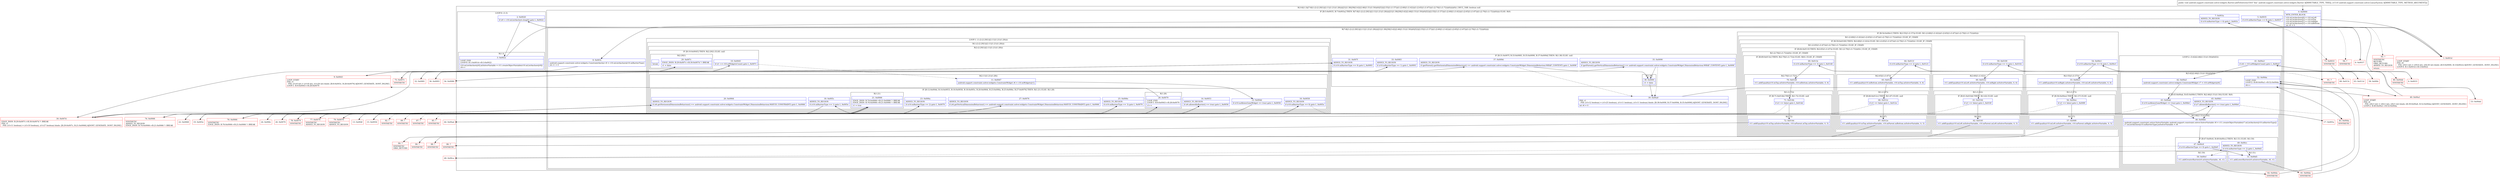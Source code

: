 digraph "CFG forandroid.support.constraint.solver.widgets.Barrier.addToSolver(Landroid\/support\/constraint\/solver\/LinearSystem;)V" {
subgraph cluster_Region_80963522 {
label = "R(3:0|(1:3)|(7:8|(1:(2:(2:29|1)|(2:11|(1:21)(1:28))))|21|(1:38)|39|(3:42|(2:46|(1:51)(1:50))(0)|52)|(2:55|(1:(1:57)))(1:(2:60|(1:(1:62)))(1:(2:65|(1:(1:67)))(1:(2:70|(1:(1:72)))(0)))))(0)) | DECL_VAR: boolean null\l";
node [shape=record,color=blue];
Node_0 [shape=record,label="{0\:\ 0x0000|MTH_ENTER_BLOCK\l|r10.mListAnchors[0] = r10.mLeft\lr10.mListAnchors[2] = r10.mTop\lr10.mListAnchors[1] = r10.mRight\lr10.mListAnchors[3] = r10.mBottom\lint r0 = 0\l}"];
subgraph cluster_LoopRegion_1025373346 {
label = "LOOP:0: (1:3)";
node [shape=record,color=blue];
Node_2 [shape=record,label="{2\:\ 0x0020|if (r0 \< r10.mListAnchors.length) goto L_0x0022\l}"];
subgraph cluster_Region_1622182778 {
label = "R(1:3)";
node [shape=record,color=blue];
Node_3 [shape=record,label="{3\:\ 0x0022|LOOP_END\lLOOP:0: B:1:0x001d\-\>B:3:0x0022\l|r10.mListAnchors[r0].mSolverVariable = r11.createObjectVariable(r10.mListAnchors[r0])\lr0++\l}"];
}
}
subgraph cluster_IfRegion_540738782 {
label = "IF [B:5:0x0035, B:7:0x003a] THEN: R(7:8|(1:(2:(2:29|1)|(2:11|(1:21)(1:28))))|21|(1:38)|39|(3:42|(2:46|(1:51)(1:50))(0)|52)|(2:55|(1:(1:57)))(1:(2:60|(1:(1:62)))(1:(2:65|(1:(1:67)))(1:(2:70|(1:(1:72)))(0))))) ELSE: R(0)";
node [shape=record,color=blue];
Node_5 [shape=record,label="{5\:\ 0x0035|if (r10.mBarrierType \>= 0) goto L_0x0037\l}"];
Node_7 [shape=record,label="{7\:\ 0x003a|ADDED_TO_REGION\l|if (r10.mBarrierType \< 4) goto L_0x003c\l}"];
subgraph cluster_Region_2139912813 {
label = "R(7:8|(1:(2:(2:29|1)|(2:11|(1:21)(1:28))))|21|(1:38)|39|(3:42|(2:46|(1:51)(1:50))(0)|52)|(2:55|(1:(1:57)))(1:(2:60|(1:(1:62)))(1:(2:65|(1:(1:67)))(1:(2:70|(1:(1:72)))(0)))))";
node [shape=record,color=blue];
Node_8 [shape=record,label="{8\:\ 0x003c|android.support.constraint.solver.widgets.ConstraintAnchor r0 = r10.mListAnchors[r10.mBarrierType]\lint r1 = 0\l}"];
subgraph cluster_LoopRegion_240118982 {
label = "LOOP:1: (1:(2:(2:29|1)|(2:11|(1:21)(1:28))))";
node [shape=record,color=blue];
subgraph cluster_Region_144516240 {
label = "R(1:(2:(2:29|1)|(2:11|(1:21)(1:28))))";
node [shape=record,color=blue];
subgraph cluster_Region_1330608738 {
label = "R(2:(2:29|1)|(2:11|(1:21)(1:28)))";
node [shape=record,color=blue];
subgraph cluster_IfRegion_1255694015 {
label = "IF [B:10:0x0045] THEN: R(2:29|1) ELSE: null";
node [shape=record,color=blue];
Node_10 [shape=record,label="{10\:\ 0x0045|if (r1 \>= r10.mWidgetsCount) goto L_0x007c\l}"];
subgraph cluster_Region_1253063820 {
label = "R(2:29|1)";
node [shape=record,color=blue];
Node_29 [shape=record,label="{29\:\ 0x007c|EDGE_INSN: B:29:0x007c\-\>B:30:0x007d ?: BREAK  \l|r1 = false\l}"];
Node_InsnContainer_925538977 [shape=record,label="{|break\l}"];
}
}
subgraph cluster_Region_1565058938 {
label = "R(2:11|(1:21)(1:28))";
node [shape=record,color=blue];
Node_11 [shape=record,label="{11\:\ 0x0047|android.support.constraint.solver.widgets.ConstraintWidget r6 = r10.mWidgets[r1]\l}"];
subgraph cluster_IfRegion_1653974785 {
label = "IF [B:12:0x004d, B:14:0x0053, B:16:0x0058, B:18:0x005c, B:20:0x0064, B:23:0x006a, B:25:0x006e, B:27:0x0076] THEN: R(1:21) ELSE: R(1:28)";
node [shape=record,color=blue];
Node_12 [shape=record,label="{12\:\ 0x004d|if (r10.mAllowsGoneWidget == true) goto L_0x0056\l}"];
Node_14 [shape=record,label="{14\:\ 0x0053|ADDED_TO_REGION\l|if (r6.allowedInBarrier() == true) goto L_0x0056\l}"];
Node_16 [shape=record,label="{16\:\ 0x0058|ADDED_TO_REGION\l|if (r10.mBarrierType == 0) goto L_0x005e\l}"];
Node_18 [shape=record,label="{18\:\ 0x005c|ADDED_TO_REGION\l|if (r10.mBarrierType == 1) goto L_0x005e\l}"];
Node_20 [shape=record,label="{20\:\ 0x0064|ADDED_TO_REGION\l|if (r6.getHorizontalDimensionBehaviour() == android.support.constraint.solver.widgets.ConstraintWidget.DimensionBehaviour.MATCH_CONSTRAINT) goto L_0x0066\l}"];
Node_23 [shape=record,label="{23\:\ 0x006a|ADDED_TO_REGION\l|if (r10.mBarrierType == 2) goto L_0x0070\l}"];
Node_25 [shape=record,label="{25\:\ 0x006e|ADDED_TO_REGION\l|if (r10.mBarrierType == 3) goto L_0x0070\l}"];
Node_27 [shape=record,label="{27\:\ 0x0076|ADDED_TO_REGION\l|if (r6.getVerticalDimensionBehaviour() == android.support.constraint.solver.widgets.ConstraintWidget.DimensionBehaviour.MATCH_CONSTRAINT) goto L_0x0066\l}"];
subgraph cluster_Region_1279849548 {
label = "R(1:21)";
node [shape=record,color=blue];
Node_21 [shape=record,label="{21\:\ 0x0066|EDGE_INSN: B:74:0x0066\-\>B:21:0x0066 ?: BREAK  \lEDGE_INSN: B:76:0x0066\-\>B:21:0x0066 ?: BREAK  \l|r1 = true\l}"];
}
subgraph cluster_Region_1444612355 {
label = "R(1:28)";
node [shape=record,color=blue];
Node_28 [shape=record,label="{28\:\ 0x0079|LOOP_END\lLOOP:1: B:9:0x0043\-\>B:28:0x0079\l|r1++\l}"];
}
}
}
}
}
}
Node_21 [shape=record,label="{21\:\ 0x0066|EDGE_INSN: B:74:0x0066\-\>B:21:0x0066 ?: BREAK  \lEDGE_INSN: B:76:0x0066\-\>B:21:0x0066 ?: BREAK  \l|r1 = true\l}"];
subgraph cluster_IfRegion_1181903198 {
label = "IF [B:31:0x007f, B:33:0x0083, B:35:0x0090, B:37:0x009d] THEN: R(1:38) ELSE: null";
node [shape=record,color=blue];
Node_31 [shape=record,label="{31\:\ 0x007f|ADDED_TO_REGION\l|if (r10.mBarrierType == 0) goto L_0x0093\l}"];
Node_33 [shape=record,label="{33\:\ 0x0083|ADDED_TO_REGION\l|if (r10.mBarrierType == 1) goto L_0x0093\l}"];
Node_35 [shape=record,label="{35\:\ 0x0090|ADDED_TO_REGION\l|if (getParent().getVerticalDimensionBehaviour() == android.support.constraint.solver.widgets.ConstraintWidget.DimensionBehaviour.WRAP_CONTENT) goto L_0x009f\l}"];
Node_37 [shape=record,label="{37\:\ 0x009d|ADDED_TO_REGION\l|if (getParent().getHorizontalDimensionBehaviour() == android.support.constraint.solver.widgets.ConstraintWidget.DimensionBehaviour.WRAP_CONTENT) goto L_0x009f\l}"];
subgraph cluster_Region_1156409288 {
label = "R(1:38)";
node [shape=record,color=blue];
Node_38 [shape=record,label="{38\:\ 0x009f|r1 = false\l}"];
}
}
Node_39 [shape=record,label="{39\:\ 0x00a0|PHI: r1 \l  PHI: (r1v12 boolean) = (r1v25 boolean), (r1v11 boolean), (r1v11 boolean) binds: [B:38:0x009f, B:37:0x009d, B:35:0x0090] A[DONT_GENERATE, DONT_INLINE]\l|int r6 = 0\l}"];
subgraph cluster_LoopRegion_1453439368 {
label = "LOOP:2: (3:42|(2:46|(1:51)(1:50))(0)|52)";
node [shape=record,color=blue];
Node_41 [shape=record,label="{41\:\ 0x00a3|if (r6 \< r10.mWidgetsCount) goto L_0x00a5\l}"];
subgraph cluster_Region_499035020 {
label = "R(3:42|(2:46|(1:51)(1:50))(0)|52)";
node [shape=record,color=blue];
Node_42 [shape=record,label="{42\:\ 0x00a5|android.support.constraint.solver.widgets.ConstraintWidget r7 = r10.mWidgets[r6]\l}"];
subgraph cluster_IfRegion_851594452 {
label = "IF [B:43:0x00ab, B:45:0x00b1] THEN: R(2:46|(1:51)(1:50)) ELSE: R(0)";
node [shape=record,color=blue];
Node_43 [shape=record,label="{43\:\ 0x00ab|if (r10.mAllowsGoneWidget == true) goto L_0x00b4\l}"];
Node_45 [shape=record,label="{45\:\ 0x00b1|ADDED_TO_REGION\l|if (r7.allowedInBarrier() == true) goto L_0x00b4\l}"];
subgraph cluster_Region_958608468 {
label = "R(2:46|(1:51)(1:50))";
node [shape=record,color=blue];
Node_46 [shape=record,label="{46\:\ 0x00b4|android.support.constraint.solver.SolverVariable android.support.constraint.solver.SolverVariable r8 = r11.createObjectVariable(r7.mListAnchors[r10.mBarrierType])\lr7.mListAnchors[r10.mBarrierType].mSolverVariable = r8\l}"];
subgraph cluster_IfRegion_657095844 {
label = "IF [B:47:0x00c8, B:49:0x00cc] THEN: R(1:51) ELSE: R(1:50)";
node [shape=record,color=blue];
Node_47 [shape=record,label="{47\:\ 0x00c8|if (r10.mBarrierType == 0) goto L_0x00d5\l}"];
Node_49 [shape=record,label="{49\:\ 0x00cc|ADDED_TO_REGION\l|if (r10.mBarrierType == 2) goto L_0x00d5\l}"];
subgraph cluster_Region_1627324201 {
label = "R(1:51)";
node [shape=record,color=blue];
Node_51 [shape=record,label="{51\:\ 0x00d5|r11.addLowerBarrier(r0.mSolverVariable, r8, r1)\l}"];
}
subgraph cluster_Region_848605040 {
label = "R(1:50)";
node [shape=record,color=blue];
Node_50 [shape=record,label="{50\:\ 0x00cf|r11.addGreaterBarrier(r0.mSolverVariable, r8, r1)\l}"];
}
}
}
subgraph cluster_Region_327327305 {
label = "R(0)";
node [shape=record,color=blue];
}
}
Node_52 [shape=record,label="{52\:\ 0x00da|LOOP_END\lLOOP:2: B:40:0x00a1\-\>B:52:0x00da\l|r6++\l}"];
}
}
subgraph cluster_IfRegion_1881071882 {
label = "IF [B:54:0x00e1] THEN: R(2:55|(1:(1:57))) ELSE: R(1:(2:60|(1:(1:62)))(1:(2:65|(1:(1:67)))(1:(2:70|(1:(1:72)))(0))))";
node [shape=record,color=blue];
Node_54 [shape=record,label="{54\:\ 0x00e1|if (r10.mBarrierType == 0) goto L_0x00e3\l}"];
subgraph cluster_Region_636706510 {
label = "R(2:55|(1:(1:57)))";
node [shape=record,color=blue];
Node_55 [shape=record,label="{55\:\ 0x00e3|r11.addEquality(r10.mRight.mSolverVariable, r10.mLeft.mSolverVariable, 0, 6)\l}"];
subgraph cluster_Region_1372113288 {
label = "R(1:(1:57))";
node [shape=record,color=blue];
subgraph cluster_IfRegion_1446999342 {
label = "IF [B:56:0x00ee] THEN: R(1:57) ELSE: null";
node [shape=record,color=blue];
Node_56 [shape=record,label="{56\:\ 0x00ee|if (r1 == false) goto L_0x00f0\l}"];
subgraph cluster_Region_1362024530 {
label = "R(1:57)";
node [shape=record,color=blue];
Node_57 [shape=record,label="{57\:\ 0x00f0|r11.addEquality(r10.mLeft.mSolverVariable, r10.mParent.mRight.mSolverVariable, 0, 5)\l}"];
}
}
}
}
subgraph cluster_Region_1855256983 {
label = "R(1:(2:60|(1:(1:62)))(1:(2:65|(1:(1:67)))(1:(2:70|(1:(1:72)))(0)))) | ELSE_IF_CHAIN\l";
node [shape=record,color=blue];
subgraph cluster_IfRegion_2038950212 {
label = "IF [B:59:0x0100] THEN: R(2:60|(1:(1:62))) ELSE: R(1:(2:65|(1:(1:67)))(1:(2:70|(1:(1:72)))(0))) | ELSE_IF_CHAIN\l";
node [shape=record,color=blue];
Node_59 [shape=record,label="{59\:\ 0x0100|if (r10.mBarrierType == 1) goto L_0x0102\l}"];
subgraph cluster_Region_1421636959 {
label = "R(2:60|(1:(1:62)))";
node [shape=record,color=blue];
Node_60 [shape=record,label="{60\:\ 0x0102|r11.addEquality(r10.mLeft.mSolverVariable, r10.mRight.mSolverVariable, 0, 6)\l}"];
subgraph cluster_Region_1937230802 {
label = "R(1:(1:62))";
node [shape=record,color=blue];
subgraph cluster_IfRegion_979815530 {
label = "IF [B:61:0x010d] THEN: R(1:62) ELSE: null";
node [shape=record,color=blue];
Node_61 [shape=record,label="{61\:\ 0x010d|if (r1 == false) goto L_0x010f\l}"];
subgraph cluster_Region_2095964075 {
label = "R(1:62)";
node [shape=record,color=blue];
Node_62 [shape=record,label="{62\:\ 0x010f|r11.addEquality(r10.mLeft.mSolverVariable, r10.mParent.mLeft.mSolverVariable, 0, 5)\l}"];
}
}
}
}
subgraph cluster_Region_1271684068 {
label = "R(1:(2:65|(1:(1:67)))(1:(2:70|(1:(1:72)))(0))) | ELSE_IF_CHAIN\l";
node [shape=record,color=blue];
subgraph cluster_IfRegion_111685652 {
label = "IF [B:64:0x011f] THEN: R(2:65|(1:(1:67))) ELSE: R(1:(2:70|(1:(1:72)))(0)) | ELSE_IF_CHAIN\l";
node [shape=record,color=blue];
Node_64 [shape=record,label="{64\:\ 0x011f|if (r10.mBarrierType == 2) goto L_0x0121\l}"];
subgraph cluster_Region_169982263 {
label = "R(2:65|(1:(1:67)))";
node [shape=record,color=blue];
Node_65 [shape=record,label="{65\:\ 0x0121|r11.addEquality(r10.mBottom.mSolverVariable, r10.mTop.mSolverVariable, 0, 6)\l}"];
subgraph cluster_Region_413347679 {
label = "R(1:(1:67))";
node [shape=record,color=blue];
subgraph cluster_IfRegion_823743700 {
label = "IF [B:66:0x012c] THEN: R(1:67) ELSE: null";
node [shape=record,color=blue];
Node_66 [shape=record,label="{66\:\ 0x012c|if (r1 == false) goto L_0x012e\l}"];
subgraph cluster_Region_1995893363 {
label = "R(1:67)";
node [shape=record,color=blue];
Node_67 [shape=record,label="{67\:\ 0x012e|r11.addEquality(r10.mTop.mSolverVariable, r10.mParent.mBottom.mSolverVariable, 0, 5)\l}"];
}
}
}
}
subgraph cluster_Region_1897471387 {
label = "R(1:(2:70|(1:(1:72)))(0)) | ELSE_IF_CHAIN\l";
node [shape=record,color=blue];
subgraph cluster_IfRegion_1883311408 {
label = "IF [B:69:0x013e] THEN: R(2:70|(1:(1:72))) ELSE: R(0) | ELSE_IF_CHAIN\l";
node [shape=record,color=blue];
Node_69 [shape=record,label="{69\:\ 0x013e|if (r10.mBarrierType == 3) goto L_0x0140\l}"];
subgraph cluster_Region_184895512 {
label = "R(2:70|(1:(1:72)))";
node [shape=record,color=blue];
Node_70 [shape=record,label="{70\:\ 0x0140|r11.addEquality(r10.mTop.mSolverVariable, r10.mBottom.mSolverVariable, 0, 6)\l}"];
subgraph cluster_Region_1256296057 {
label = "R(1:(1:72))";
node [shape=record,color=blue];
subgraph cluster_IfRegion_1932371835 {
label = "IF [B:71:0x014b] THEN: R(1:72) ELSE: null";
node [shape=record,color=blue];
Node_71 [shape=record,label="{71\:\ 0x014b|if (r1 == false) goto L_0x014d\l}"];
subgraph cluster_Region_192748707 {
label = "R(1:72)";
node [shape=record,color=blue];
Node_72 [shape=record,label="{72\:\ 0x014d|r11.addEquality(r10.mTop.mSolverVariable, r10.mParent.mTop.mSolverVariable, 0, 5)\l}"];
}
}
}
}
subgraph cluster_Region_714719324 {
label = "R(0)";
node [shape=record,color=blue];
}
}
}
}
}
}
}
}
}
subgraph cluster_Region_1825378608 {
label = "R(0)";
node [shape=record,color=blue];
}
}
}
Node_1 [shape=record,color=red,label="{1\:\ 0x001d|LOOP_START\lPHI: r0 \l  PHI: (r0v5 int) = (r0v4 int), (r0v30 int) binds: [B:0:0x0000, B:3:0x0022] A[DONT_GENERATE, DONT_INLINE]\lLOOP:0: B:1:0x001d\-\>B:3:0x0022\l}"];
Node_4 [shape=record,color=red,label="{4\:\ 0x0033}"];
Node_6 [shape=record,color=red,label="{6\:\ 0x0037}"];
Node_9 [shape=record,color=red,label="{9\:\ 0x0043|LOOP_START\lPHI: r1 \l  PHI: (r1v9 int) = (r1v8 int), (r1v26 int) binds: [B:8:0x003c, B:28:0x0079] A[DONT_GENERATE, DONT_INLINE]\lLOOP:1: B:9:0x0043\-\>B:28:0x0079\l}"];
Node_13 [shape=record,color=red,label="{13\:\ 0x004f}"];
Node_15 [shape=record,color=red,label="{15\:\ 0x0056}"];
Node_17 [shape=record,color=red,label="{17\:\ 0x005a}"];
Node_19 [shape=record,color=red,label="{19\:\ 0x005e}"];
Node_22 [shape=record,color=red,label="{22\:\ 0x0068}"];
Node_24 [shape=record,color=red,label="{24\:\ 0x006c}"];
Node_26 [shape=record,color=red,label="{26\:\ 0x0070}"];
Node_30 [shape=record,color=red,label="{30\:\ 0x007d|EDGE_INSN: B:29:0x007c\-\>B:30:0x007d ?: BREAK  \lPHI: r1 \l  PHI: (r1v11 boolean) = (r1v10 boolean), (r1v27 boolean) binds: [B:29:0x007c, B:21:0x0066] A[DONT_GENERATE, DONT_INLINE]\l}"];
Node_32 [shape=record,color=red,label="{32\:\ 0x0081}"];
Node_34 [shape=record,color=red,label="{34\:\ 0x0086}"];
Node_36 [shape=record,color=red,label="{36\:\ 0x0093}"];
Node_40 [shape=record,color=red,label="{40\:\ 0x00a1|LOOP_START\lPHI: r6 \l  PHI: (r6v3 int) = (r6v2 int), (r6v5 int) binds: [B:39:0x00a0, B:52:0x00da] A[DONT_GENERATE, DONT_INLINE]\lLOOP:2: B:40:0x00a1\-\>B:52:0x00da\l}"];
Node_44 [shape=record,color=red,label="{44\:\ 0x00ad}"];
Node_48 [shape=record,color=red,label="{48\:\ 0x00ca}"];
Node_53 [shape=record,color=red,label="{53\:\ 0x00dd}"];
Node_58 [shape=record,color=red,label="{58\:\ 0x00fe}"];
Node_63 [shape=record,color=red,label="{63\:\ 0x011d}"];
Node_68 [shape=record,color=red,label="{68\:\ 0x013c}"];
Node_73 [shape=record,color=red,label="{73\:\ 0x0033|SYNTHETIC\l}"];
Node_74 [shape=record,color=red,label="{74\:\ 0x0066|SYNTHETIC\lADDED_TO_REGION\lEDGE_INSN: B:74:0x0066\-\>B:21:0x0066 ?: BREAK  \l}"];
Node_75 [shape=record,color=red,label="{75\:\ 0x007c|SYNTHETIC\l}"];
Node_76 [shape=record,color=red,label="{76\:\ 0x0066|SYNTHETIC\lEDGE_INSN: B:76:0x0066\-\>B:21:0x0066 ?: BREAK  \l}"];
Node_77 [shape=record,color=red,label="{77\:\ 0x0079|SYNTHETIC\lADDED_TO_REGION\l}"];
Node_78 [shape=record,color=red,label="{78\:\ 0x0079|SYNTHETIC\l}"];
Node_79 [shape=record,color=red,label="{79\:\ 0x0079|SYNTHETIC\lADDED_TO_REGION\l}"];
Node_80 [shape=record,color=red,label="{80\:\ 0x00dd|SYNTHETIC\l}"];
Node_81 [shape=record,color=red,label="{81\:\ 0x00da|SYNTHETIC\l}"];
Node_82 [shape=record,color=red,label="{82\:\ 0x00da|SYNTHETIC\l}"];
Node_83 [shape=record,color=red,label="{83\:\ 0x00da|SYNTHETIC\l}"];
Node_84 [shape=record,color=red,label="{84\:\ ?|SYNTHETIC\lORIG_RETURN\l}"];
Node_85 [shape=record,color=red,label="{85\:\ ?|SYNTHETIC\l}"];
Node_86 [shape=record,color=red,label="{86\:\ ?|SYNTHETIC\l}"];
Node_87 [shape=record,color=red,label="{87\:\ ?|SYNTHETIC\l}"];
Node_88 [shape=record,color=red,label="{88\:\ ?|SYNTHETIC\l}"];
Node_89 [shape=record,color=red,label="{89\:\ ?|SYNTHETIC\l}"];
Node_90 [shape=record,color=red,label="{90\:\ ?|SYNTHETIC\l}"];
Node_91 [shape=record,color=red,label="{91\:\ ?|SYNTHETIC\l}"];
Node_92 [shape=record,color=red,label="{92\:\ ?|SYNTHETIC\l}"];
Node_93 [shape=record,color=red,label="{93\:\ ?|SYNTHETIC\lRETURN\lORIG_RETURN\lADDED_TO_REGION\l|return\l}"];
Node_94 [shape=record,color=red,label="{94\:\ ?|SYNTHETIC\l}"];
MethodNode[shape=record,label="{public void android.support.constraint.solver.widgets.Barrier.addToSolver((r10v0 'this' android.support.constraint.solver.widgets.Barrier A[IMMUTABLE_TYPE, THIS]), (r11v0 android.support.constraint.solver.LinearSystem A[IMMUTABLE_TYPE, METHOD_ARGUMENT])) }"];
MethodNode -> Node_0;
Node_0 -> Node_1;
Node_2 -> Node_3;
Node_2 -> Node_73[style=dashed];
Node_3 -> Node_1;
Node_5 -> Node_6;
Node_5 -> Node_93[style=dashed];
Node_7 -> Node_8;
Node_7 -> Node_94[style=dashed];
Node_8 -> Node_9;
Node_10 -> Node_11[style=dashed];
Node_10 -> Node_75;
Node_29 -> Node_30;
Node_11 -> Node_12;
Node_12 -> Node_13[style=dashed];
Node_12 -> Node_15;
Node_14 -> Node_15;
Node_14 -> Node_79[style=dashed];
Node_16 -> Node_17[style=dashed];
Node_16 -> Node_19;
Node_18 -> Node_19;
Node_18 -> Node_22[style=dashed];
Node_20 -> Node_22[style=dashed];
Node_20 -> Node_74;
Node_23 -> Node_24[style=dashed];
Node_23 -> Node_26;
Node_25 -> Node_26;
Node_25 -> Node_77[style=dashed];
Node_27 -> Node_76;
Node_27 -> Node_78[style=dashed];
Node_21 -> Node_30;
Node_28 -> Node_9;
Node_21 -> Node_30;
Node_31 -> Node_32[style=dashed];
Node_31 -> Node_36;
Node_33 -> Node_34[style=dashed];
Node_33 -> Node_36;
Node_35 -> Node_39[style=dashed];
Node_35 -> Node_38;
Node_37 -> Node_38;
Node_37 -> Node_39[style=dashed];
Node_38 -> Node_39;
Node_39 -> Node_40;
Node_41 -> Node_42;
Node_41 -> Node_80[style=dashed];
Node_42 -> Node_43;
Node_43 -> Node_44[style=dashed];
Node_43 -> Node_46;
Node_45 -> Node_46;
Node_45 -> Node_83[style=dashed];
Node_46 -> Node_47;
Node_47 -> Node_48[style=dashed];
Node_47 -> Node_51;
Node_49 -> Node_50[style=dashed];
Node_49 -> Node_51;
Node_51 -> Node_81;
Node_50 -> Node_82;
Node_52 -> Node_40;
Node_54 -> Node_55;
Node_54 -> Node_58[style=dashed];
Node_55 -> Node_56;
Node_56 -> Node_57;
Node_56 -> Node_85[style=dashed];
Node_57 -> Node_86;
Node_59 -> Node_60;
Node_59 -> Node_63[style=dashed];
Node_60 -> Node_61;
Node_61 -> Node_62;
Node_61 -> Node_87[style=dashed];
Node_62 -> Node_88;
Node_64 -> Node_65;
Node_64 -> Node_68[style=dashed];
Node_65 -> Node_66;
Node_66 -> Node_67;
Node_66 -> Node_89[style=dashed];
Node_67 -> Node_90;
Node_69 -> Node_70;
Node_69 -> Node_91[style=dashed];
Node_70 -> Node_71;
Node_71 -> Node_72;
Node_71 -> Node_92[style=dashed];
Node_72 -> Node_84;
Node_1 -> Node_2;
Node_4 -> Node_5;
Node_6 -> Node_7;
Node_9 -> Node_10;
Node_13 -> Node_14;
Node_15 -> Node_16;
Node_17 -> Node_18;
Node_19 -> Node_20;
Node_22 -> Node_23;
Node_24 -> Node_25;
Node_26 -> Node_27;
Node_30 -> Node_31;
Node_32 -> Node_33;
Node_34 -> Node_35;
Node_36 -> Node_37;
Node_40 -> Node_41;
Node_44 -> Node_45;
Node_48 -> Node_49;
Node_53 -> Node_54;
Node_58 -> Node_59;
Node_63 -> Node_64;
Node_68 -> Node_69;
Node_73 -> Node_4;
Node_74 -> Node_21;
Node_75 -> Node_29;
Node_76 -> Node_21;
Node_77 -> Node_28;
Node_78 -> Node_28;
Node_79 -> Node_28;
Node_80 -> Node_53;
Node_81 -> Node_52;
Node_82 -> Node_52;
Node_83 -> Node_52;
}

